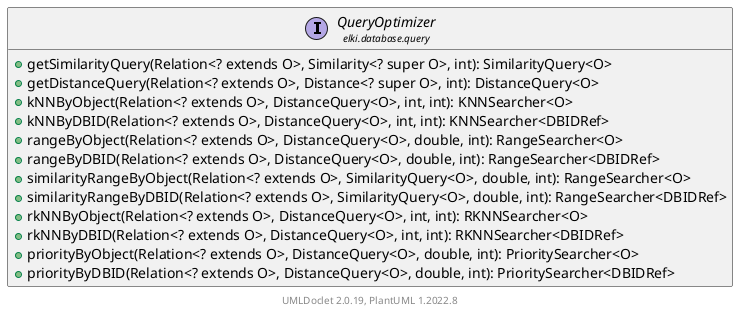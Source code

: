 @startuml
    remove .*\.(Instance|Par|Parameterizer|Factory)$
    set namespaceSeparator none
    hide empty fields
    hide empty methods

    interface "<size:14>QueryOptimizer\n<size:10>elki.database.query" as elki.database.query.QueryOptimizer [[QueryOptimizer.html]] {
        +getSimilarityQuery(Relation<? extends O>, Similarity<? super O>, int): SimilarityQuery<O>
        +getDistanceQuery(Relation<? extends O>, Distance<? super O>, int): DistanceQuery<O>
        +kNNByObject(Relation<? extends O>, DistanceQuery<O>, int, int): KNNSearcher<O>
        +kNNByDBID(Relation<? extends O>, DistanceQuery<O>, int, int): KNNSearcher<DBIDRef>
        +rangeByObject(Relation<? extends O>, DistanceQuery<O>, double, int): RangeSearcher<O>
        +rangeByDBID(Relation<? extends O>, DistanceQuery<O>, double, int): RangeSearcher<DBIDRef>
        +similarityRangeByObject(Relation<? extends O>, SimilarityQuery<O>, double, int): RangeSearcher<O>
        +similarityRangeByDBID(Relation<? extends O>, SimilarityQuery<O>, double, int): RangeSearcher<DBIDRef>
        +rkNNByObject(Relation<? extends O>, DistanceQuery<O>, int, int): RKNNSearcher<O>
        +rkNNByDBID(Relation<? extends O>, DistanceQuery<O>, int, int): RKNNSearcher<DBIDRef>
        +priorityByObject(Relation<? extends O>, DistanceQuery<O>, double, int): PrioritySearcher<O>
        +priorityByDBID(Relation<? extends O>, DistanceQuery<O>, double, int): PrioritySearcher<DBIDRef>
    }

    center footer UMLDoclet 2.0.19, PlantUML 1.2022.8
@enduml
